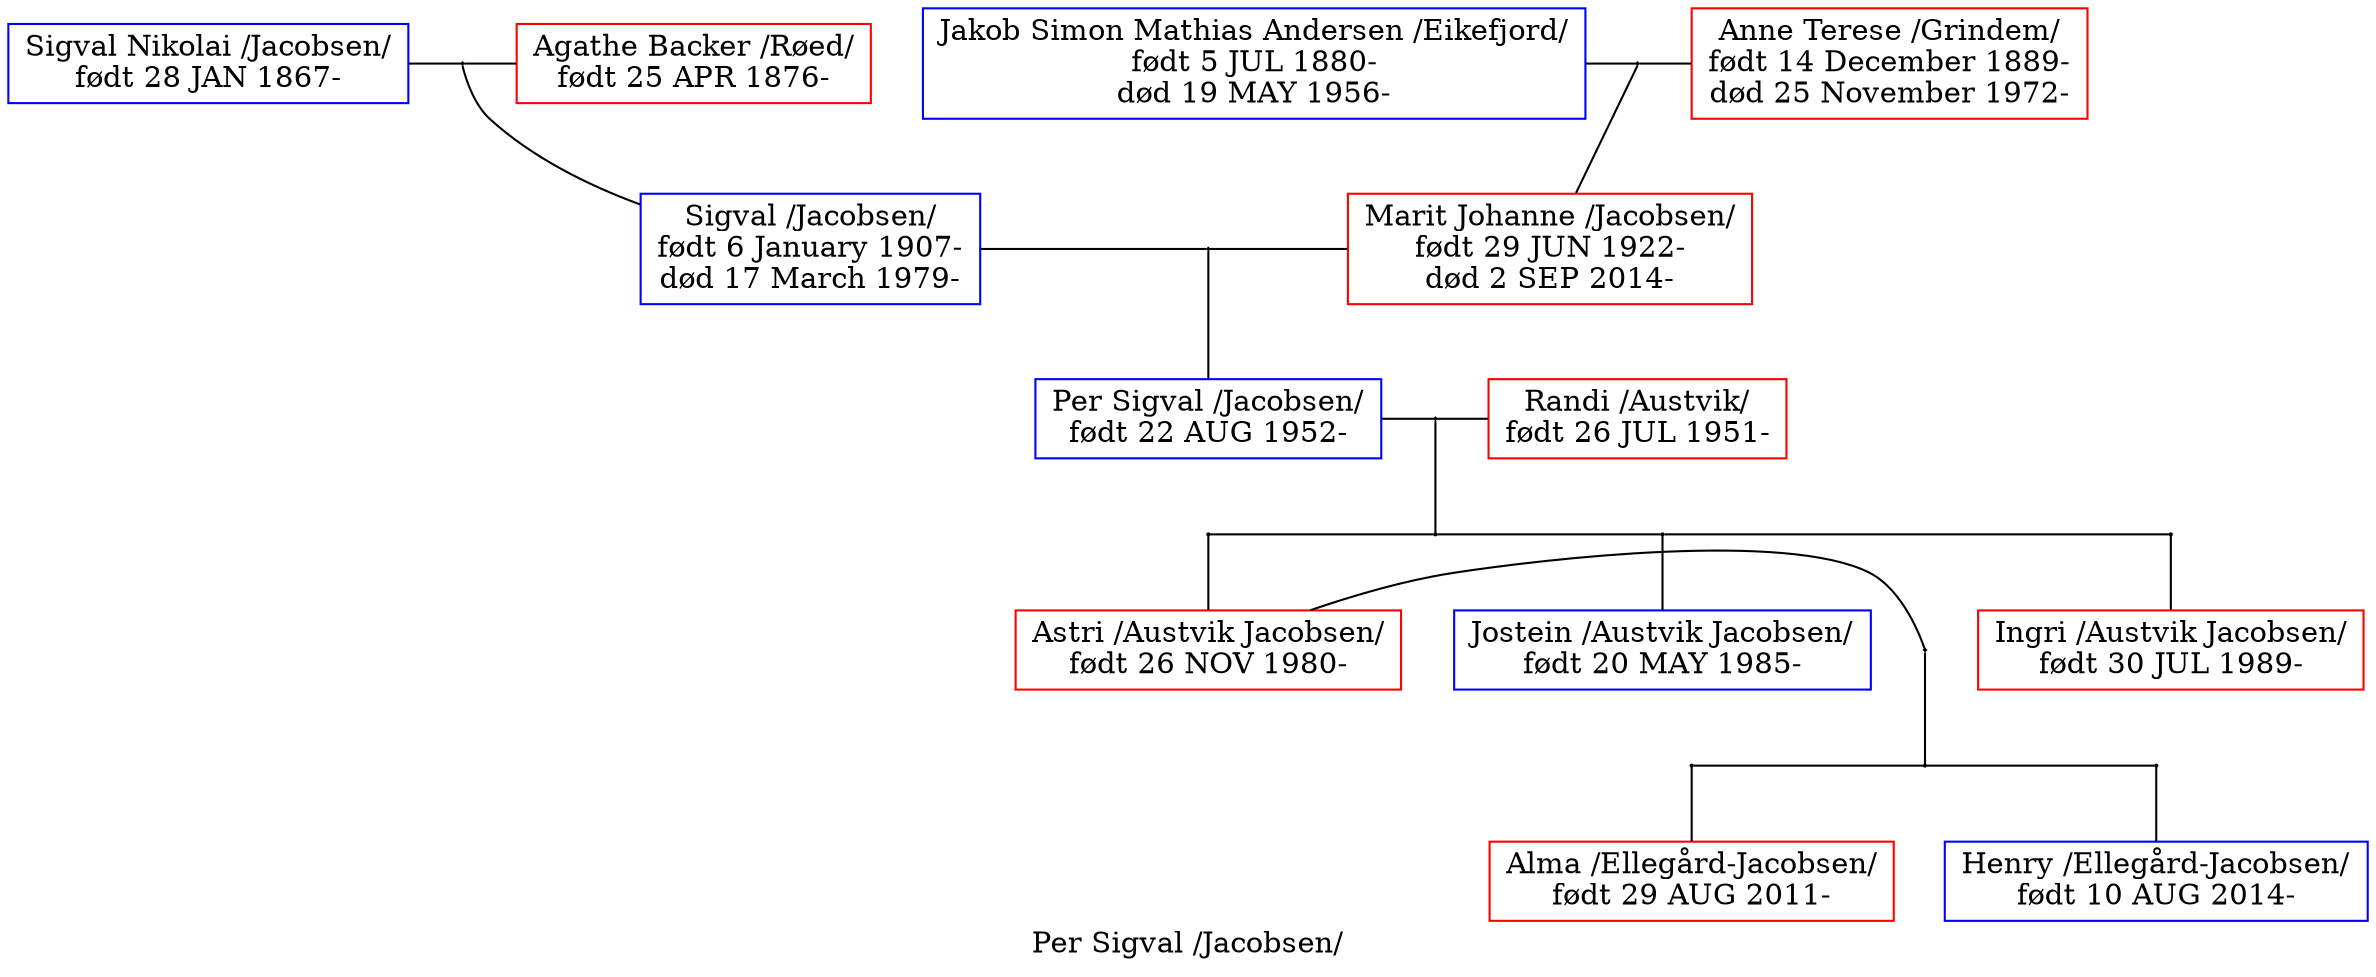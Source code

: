 ##Command to get the layout: "dot -Tpng thisfile > thisfile.png"

digraph P2 {
# page = "8.2677165,11.692913" ;
ratio = "auto" ;
mincross = 2.0 ;
nodesep=0.35
ordering=out
edge [dir=none, weight=1];
node [shape=box];
label = "Per Sigval /Jacobsen/" ;

"P21" [color=blue, label="Sigval Nikolai /Jacobsen/
født 28 JAN 1867-
" ] ;
"P22" [color=red, label="Agathe Backer /Røed/
født 25 APR 1876-
" ] ;
F6 [shape=diamond, label="", height=0, width=0];
{rank=same; P21; F6; P22};
P21 -> F6 [dir=none, weight=10]
F6 -> P22 [dir=none, weight=10]

F6 -> P5 [dir=none, weight=10]
"P24" [color=blue, label="Jakob Simon Mathias Andersen /Eikefjord/
født 5 JUL 1880-
død 19 MAY 1956-" ] ;
"P25" [color=red, label="Anne Terese /Grindem/
født 14 December 1889-
død 25 November 1972-" ] ;
F8 [shape=diamond, label="", height=0, width=0];
{rank=same; P24; F8; P25};
P24 -> F8 [dir=none, weight=10]
F8 -> P25 [dir=none, weight=10]

F8 -> P6 [dir=none, weight=10]
"P5" [color=blue, label="Sigval /Jacobsen/
født 6 January 1907-
død 17 March 1979-" ] ;
"P6" [color=red, label="Marit Johanne /Jacobsen/
født 29 JUN 1922-
død 2 SEP 2014-" ] ;
F4 [shape=diamond, label="", height=0, width=0];
{rank=same; P5; F4; P6};
P5 -> F4 [dir=none, weight=10]
F4 -> P6 [dir=none, weight=10]

F4 -> P2 [dir=none, weight=10]
"P2" [color=blue, label="Per Sigval /Jacobsen/
født 22 AUG 1952-
" ] ;
"P3" [color=red, label="Randi /Austvik/
født 26 JUL 1951-
" ] ;
F2 [shape=diamond, label="", height=0, width=0];
{rank=same; P2; F2; P3};
P2 -> F2 [dir=none, weight=10]
F2 -> P3 [dir=none, weight=10]

P7_node [shape=circle, label="", height=0.01, width=0.01];
P1_node [shape=circle, label="", height=0.01, width=0.01];
P8_node [shape=circle, label="", height=0.01, width=0.01];
F2_children [shape=circle, label="", height=0.01, width=0.01];
{rank=same; P7_node -> F2_children -> P1_node -> P8_node [dir=none]};
F2 -> F2_children [dir=none]
{rank=same; P7; P1; P8};
P7_node -> P7 [dir=none, weight=10]
P1_node -> P1 [dir=none, weight=10]
P8_node -> P8 [dir=none, weight=10]
"P1" [color=blue, label="Jostein /Austvik Jacobsen/
født 20 MAY 1985-
" ] ;
"P7" [color=red, label="Astri /Austvik Jacobsen/
født 26 NOV 1980-
" ] ;
F5 [shape=diamond, label="", height=0, width=0];
{rank=same; F5; P7};
F5 -> P7 [dir=none, weight=10]

P19_node [shape=circle, label="", height=0.01, width=0.01];
P20_node [shape=circle, label="", height=0.01, width=0.01];
F5_children [shape=circle, label="", height=0.01, width=0.01];
{rank=same; P19_node -> F5_children -> P20_node [dir=none]};
F5 -> F5_children [dir=none]
{rank=same; P19; P20};
P19_node -> P19 [dir=none, weight=10]
P20_node -> P20 [dir=none, weight=10]
"P8" [color=red, label="Ingri /Austvik Jacobsen/
født 30 JUL 1989-
" ] ;
"P19" [color=red, label="Alma /Ellegård-Jacobsen/
født 29 AUG 2011-
" ] ;
"P20" [color=blue, label="Henry /Ellegård-Jacobsen/
født 10 AUG 2014-
" ] ;

}
